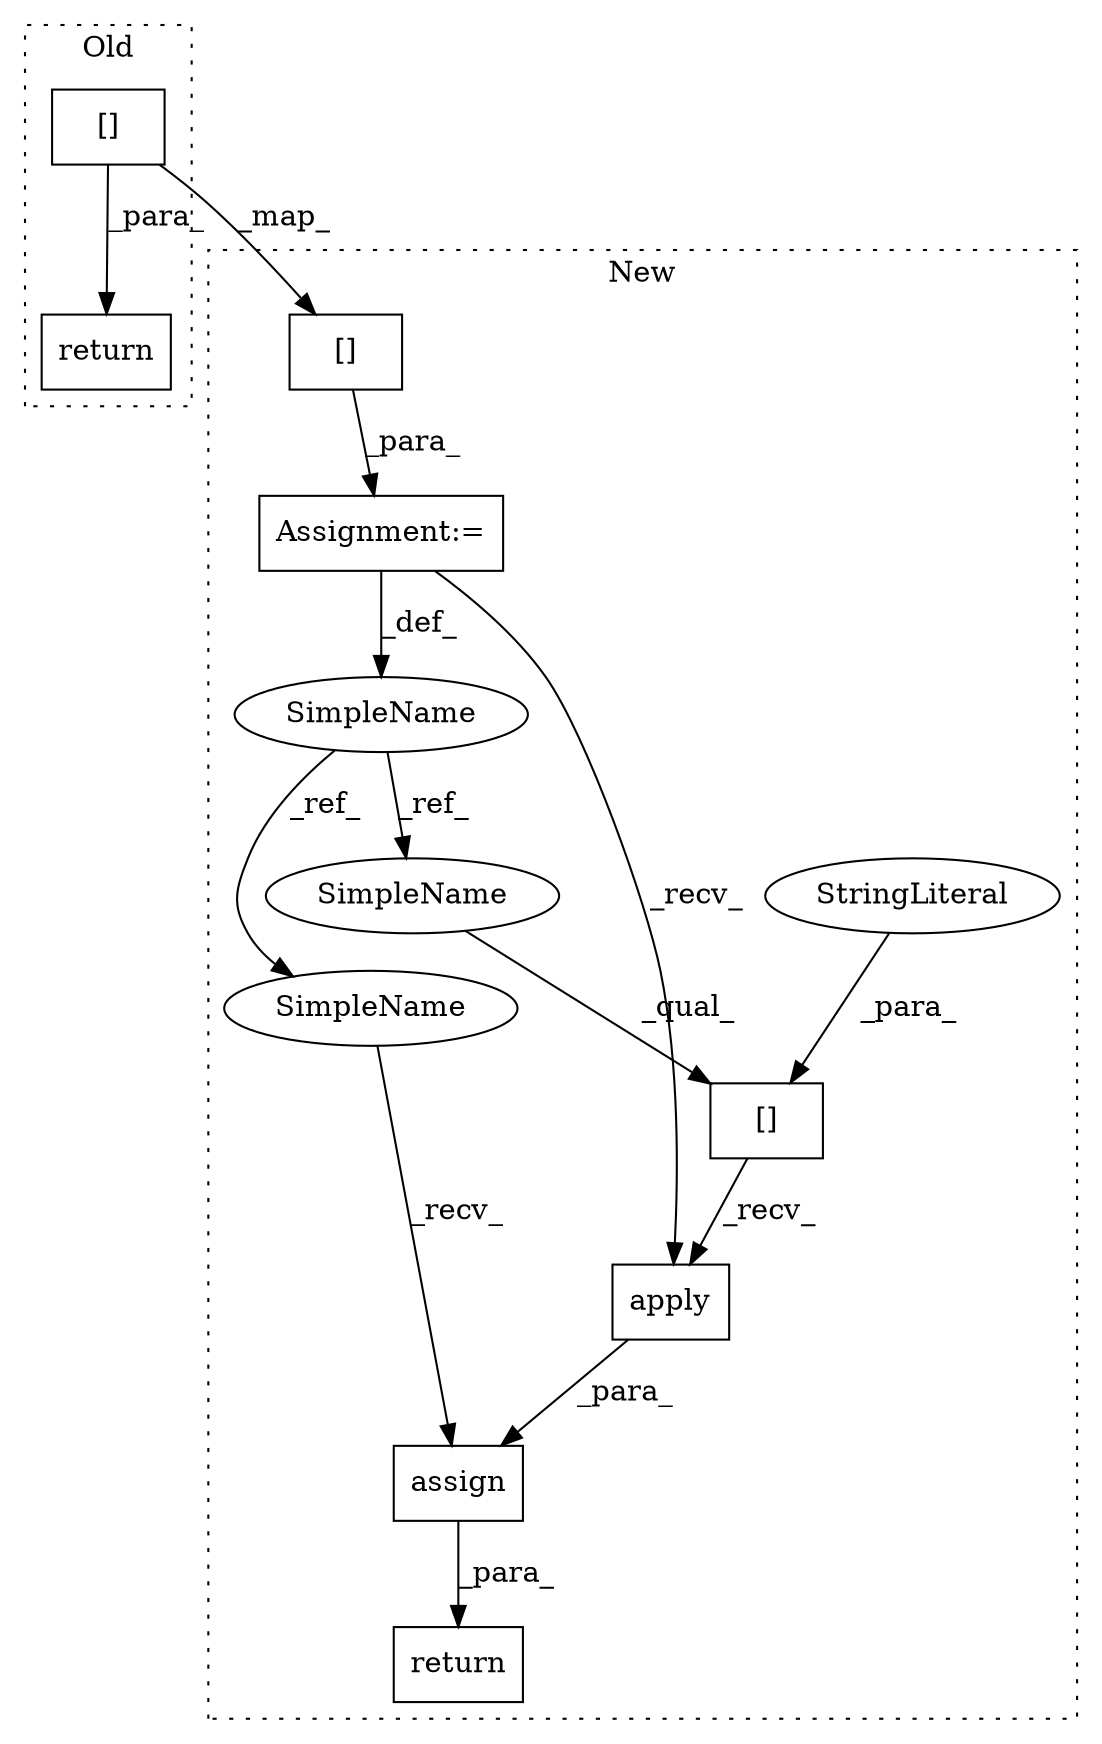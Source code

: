 digraph G {
subgraph cluster0 {
1 [label="return" a="41" s="14185" l="7" shape="box"];
9 [label="[]" a="2" s="14192,14584" l="368,1" shape="box"];
label = "Old";
style="dotted";
}
subgraph cluster1 {
2 [label="assign" a="32" s="15117,15164" l="7,1" shape="box"];
3 [label="return" a="41" s="15105" l="7" shape="box"];
4 [label="Assignment:=" a="7" s="14703" l="1" shape="box"];
5 [label="[]" a="2" s="15124,15139" l="5,1" shape="box"];
6 [label="StringLiteral" a="45" s="15129" l="10" shape="ellipse"];
7 [label="SimpleName" a="42" s="14699" l="4" shape="ellipse"];
8 [label="apply" a="32" s="15141,15163" l="6,1" shape="box"];
10 [label="[]" a="2" s="14704,15096" l="368,1" shape="box"];
11 [label="SimpleName" a="42" s="15112" l="4" shape="ellipse"];
12 [label="SimpleName" a="42" s="15124" l="4" shape="ellipse"];
label = "New";
style="dotted";
}
2 -> 3 [label="_para_"];
4 -> 8 [label="_recv_"];
4 -> 7 [label="_def_"];
5 -> 8 [label="_recv_"];
6 -> 5 [label="_para_"];
7 -> 11 [label="_ref_"];
7 -> 12 [label="_ref_"];
8 -> 2 [label="_para_"];
9 -> 1 [label="_para_"];
9 -> 10 [label="_map_"];
10 -> 4 [label="_para_"];
11 -> 2 [label="_recv_"];
12 -> 5 [label="_qual_"];
}